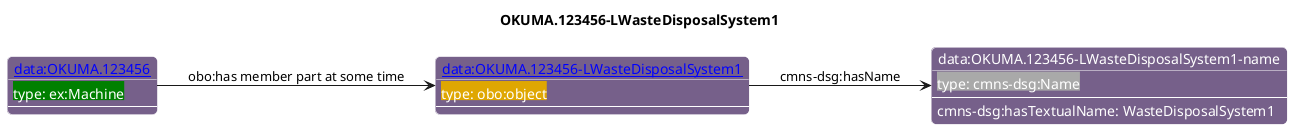 @startuml
skinparam linetype polyline
left to right direction
title OKUMA.123456-LWasteDisposalSystem1

skinparam roundCorner 10

skinparam object {
  BackgroundColor 76608A
  fontColor White
  BorderColor White 
  FontName Helvetica   
}

skinparam class{
   BackgroundColor White
   fontColor black
   FontStyle bold
   FontName Helvetica
}

object "[[./OKUMA.123456-LWasteDisposalSystem1.html data:OKUMA.123456-LWasteDisposalSystem1]]" as o1 #76608A {
 <back:#DFA702>type: obo:object</back> 
---
 }
object "data:OKUMA.123456-LWasteDisposalSystem1-name" as o2 #76608A {
 <back:#DarkGrey>type: cmns-dsg:Name</back> 
---
 }
object "[[./OKUMA.123456.html data:OKUMA.123456]]" as o3 #76608A {
 <back:#Green>type: ex:Machine</back> 
---
 }
o1 --> o2 : cmns-dsg:hasName
o2 : cmns-dsg:hasTextualName: WasteDisposalSystem1
o3 --> o1 : obo:has member part at some time
@enduml
